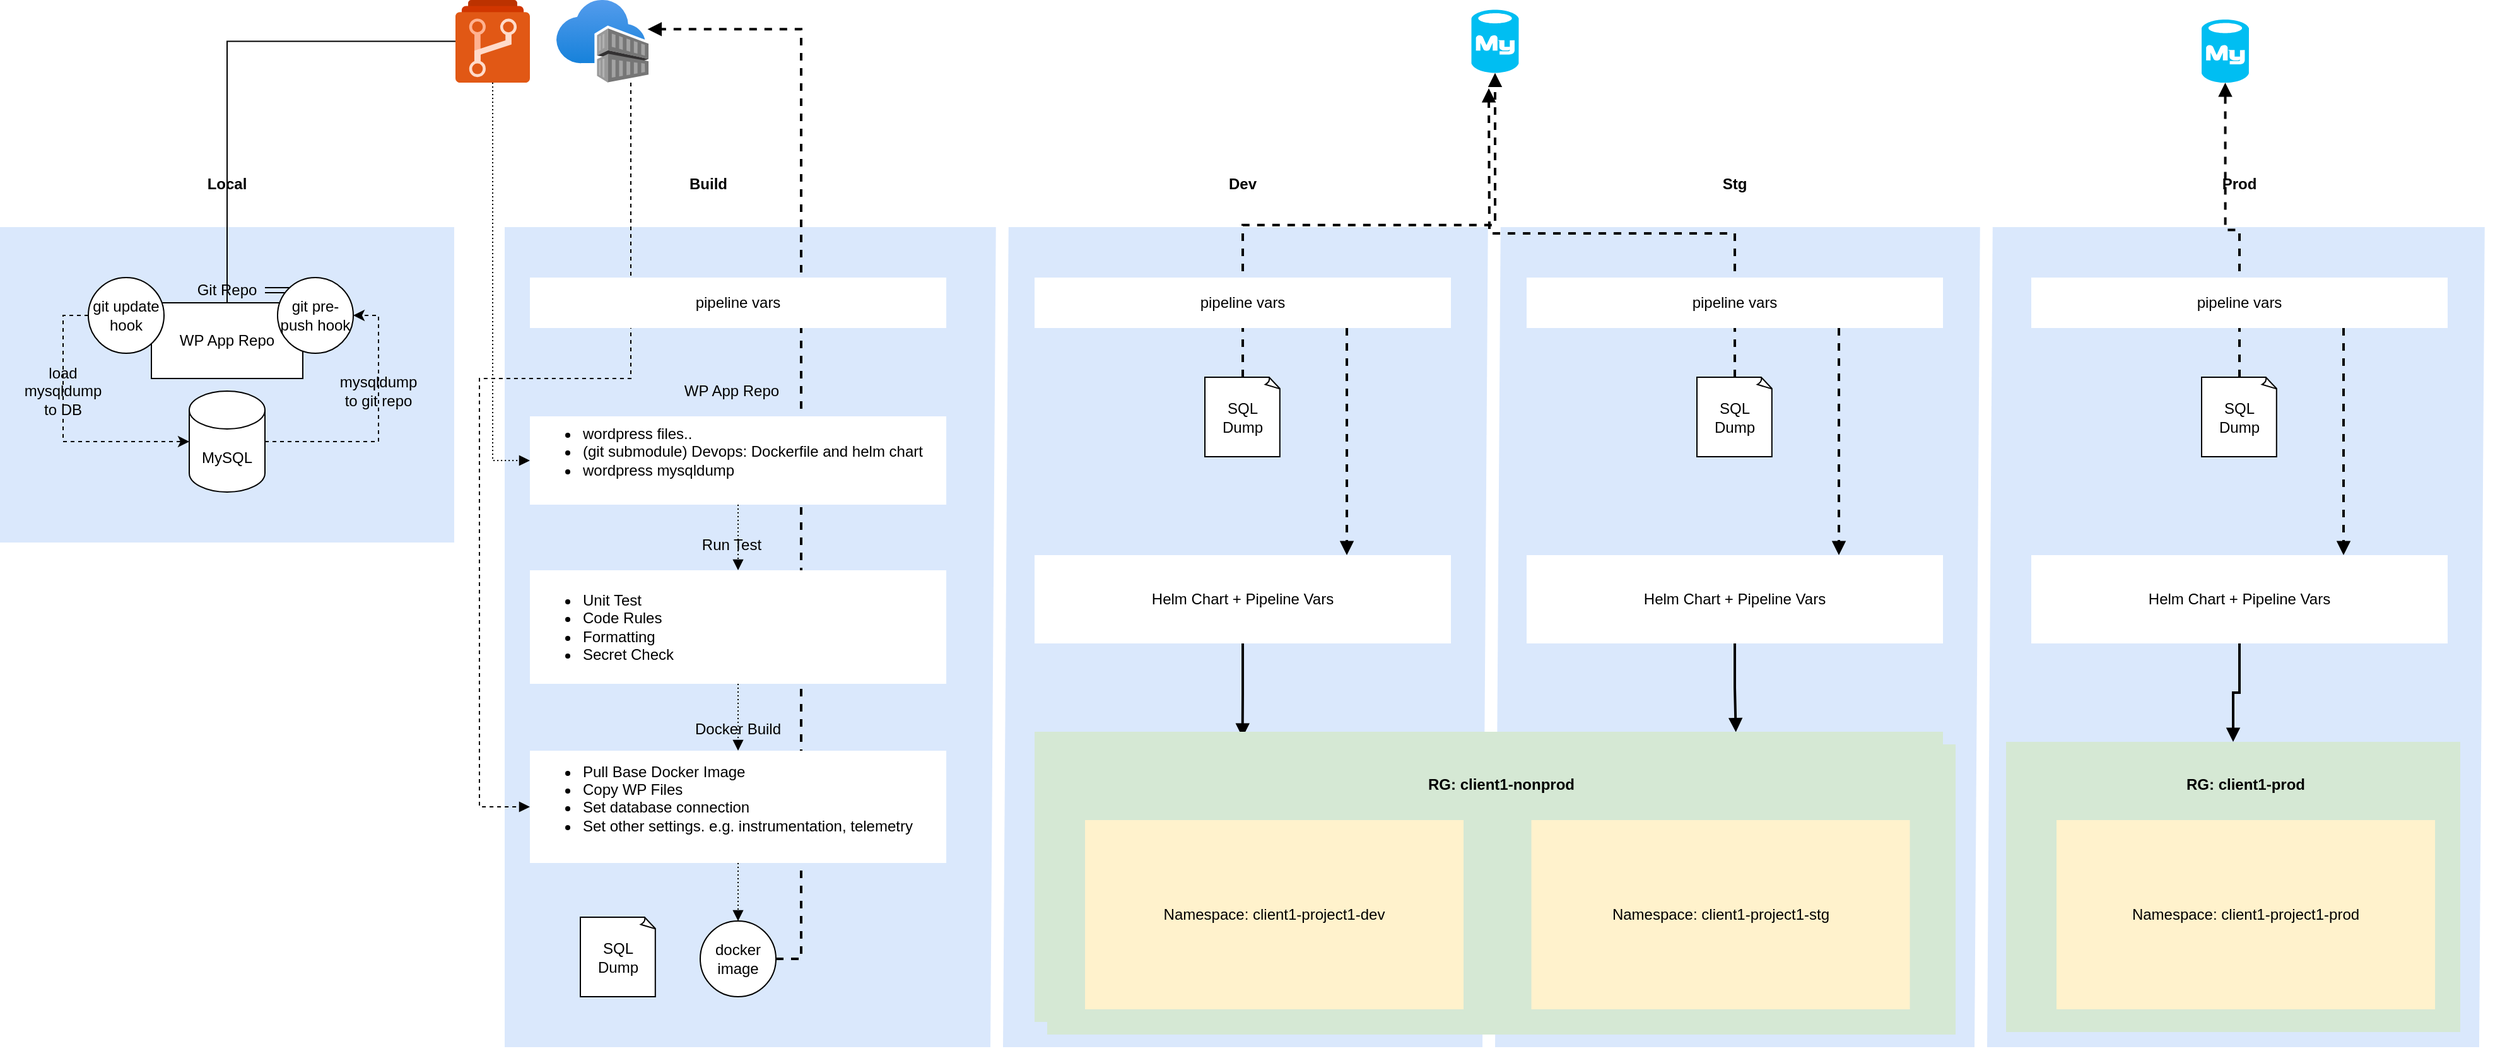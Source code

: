 <mxfile version="13.10.4" type="github">
  <diagram id="VkWiQgKyTVFQmq3Agn1a" name="Page-1">
    <mxGraphModel dx="2201" dy="844" grid="1" gridSize="10" guides="1" tooltips="1" connect="1" arrows="1" fold="1" page="1" pageScale="1" pageWidth="850" pageHeight="1100" math="0" shadow="0">
      <root>
        <mxCell id="0" />
        <mxCell id="1" parent="0" />
        <mxCell id="SQHUohOvqXXeoGCL0_S1-23" value="" style="rounded=0;whiteSpace=wrap;html=1;fillColor=#dae8fc;strokeColor=none;" vertex="1" parent="1">
          <mxGeometry x="-10" y="400" width="360" height="250" as="geometry" />
        </mxCell>
        <mxCell id="SQHUohOvqXXeoGCL0_S1-17" style="edgeStyle=orthogonalEdgeStyle;rounded=0;orthogonalLoop=1;jettySize=auto;html=1;entryX=1;entryY=0.5;entryDx=0;entryDy=0;dashed=1;" edge="1" parent="1" source="SQHUohOvqXXeoGCL0_S1-1" target="SQHUohOvqXXeoGCL0_S1-6">
          <mxGeometry relative="1" as="geometry" />
        </mxCell>
        <mxCell id="SQHUohOvqXXeoGCL0_S1-1" value="MySQL" style="shape=cylinder3;whiteSpace=wrap;html=1;boundedLbl=1;backgroundOutline=1;size=15;" vertex="1" parent="1">
          <mxGeometry x="140" y="530" width="60" height="80" as="geometry" />
        </mxCell>
        <mxCell id="SQHUohOvqXXeoGCL0_S1-3" value="WP App Repo" style="rounded=0;whiteSpace=wrap;html=1;" vertex="1" parent="1">
          <mxGeometry x="110" y="460" width="120" height="60" as="geometry" />
        </mxCell>
        <mxCell id="SQHUohOvqXXeoGCL0_S1-16" style="edgeStyle=orthogonalEdgeStyle;rounded=0;orthogonalLoop=1;jettySize=auto;html=1;entryX=0;entryY=0.5;entryDx=0;entryDy=0;entryPerimeter=0;dashed=1;exitX=0;exitY=0.5;exitDx=0;exitDy=0;" edge="1" parent="1" source="SQHUohOvqXXeoGCL0_S1-4" target="SQHUohOvqXXeoGCL0_S1-1">
          <mxGeometry relative="1" as="geometry" />
        </mxCell>
        <mxCell id="SQHUohOvqXXeoGCL0_S1-4" value="git update hook" style="ellipse;whiteSpace=wrap;html=1;aspect=fixed;" vertex="1" parent="1">
          <mxGeometry x="60" y="440" width="60" height="60" as="geometry" />
        </mxCell>
        <mxCell id="SQHUohOvqXXeoGCL0_S1-45" value="" style="edgeStyle=orthogonalEdgeStyle;shape=link;rounded=0;orthogonalLoop=1;jettySize=auto;html=1;endArrow=none;endFill=0;" edge="1" parent="1" source="SQHUohOvqXXeoGCL0_S1-5" target="SQHUohOvqXXeoGCL0_S1-6">
          <mxGeometry relative="1" as="geometry" />
        </mxCell>
        <mxCell id="SQHUohOvqXXeoGCL0_S1-5" value="Git Repo" style="text;html=1;strokeColor=none;fillColor=none;align=center;verticalAlign=middle;whiteSpace=wrap;rounded=0;" vertex="1" parent="1">
          <mxGeometry x="140" y="440" width="60" height="20" as="geometry" />
        </mxCell>
        <mxCell id="SQHUohOvqXXeoGCL0_S1-6" value="git pre-push hook" style="ellipse;whiteSpace=wrap;html=1;aspect=fixed;" vertex="1" parent="1">
          <mxGeometry x="210" y="440" width="60" height="60" as="geometry" />
        </mxCell>
        <mxCell id="SQHUohOvqXXeoGCL0_S1-13" value="mysqldump to git repo" style="text;html=1;strokeColor=none;fillColor=none;align=center;verticalAlign=middle;whiteSpace=wrap;rounded=0;" vertex="1" parent="1">
          <mxGeometry x="260" y="520" width="60" height="20" as="geometry" />
        </mxCell>
        <mxCell id="SQHUohOvqXXeoGCL0_S1-21" value="load mysqldump to DB" style="text;html=1;strokeColor=none;fillColor=none;align=center;verticalAlign=middle;whiteSpace=wrap;rounded=0;" vertex="1" parent="1">
          <mxGeometry x="10" y="520" width="60" height="20" as="geometry" />
        </mxCell>
        <mxCell id="SQHUohOvqXXeoGCL0_S1-24" value="&lt;b&gt;Local&lt;/b&gt;" style="text;html=1;strokeColor=none;fillColor=none;align=center;verticalAlign=middle;whiteSpace=wrap;rounded=0;" vertex="1" parent="1">
          <mxGeometry x="140" y="356" width="60" height="20" as="geometry" />
        </mxCell>
        <mxCell id="SQHUohOvqXXeoGCL0_S1-31" style="edgeStyle=orthogonalEdgeStyle;rounded=0;orthogonalLoop=1;jettySize=auto;html=1;entryX=0.5;entryY=0;entryDx=0;entryDy=0;endArrow=none;endFill=0;" edge="1" parent="1" source="SQHUohOvqXXeoGCL0_S1-25" target="SQHUohOvqXXeoGCL0_S1-3">
          <mxGeometry relative="1" as="geometry" />
        </mxCell>
        <mxCell id="SQHUohOvqXXeoGCL0_S1-25" value="" style="aspect=fixed;html=1;points=[];align=center;image;fontSize=12;image=img/lib/mscae/Azure_Repos.svg;" vertex="1" parent="1">
          <mxGeometry x="351" y="220" width="59" height="65.56" as="geometry" />
        </mxCell>
        <mxCell id="SQHUohOvqXXeoGCL0_S1-27" value="" style="rounded=0;whiteSpace=wrap;html=1;fillColor=#dae8fc;strokeColor=none;" vertex="1" parent="1">
          <mxGeometry x="390" y="400" width="1570" height="650" as="geometry" />
        </mxCell>
        <mxCell id="SQHUohOvqXXeoGCL0_S1-64" style="edgeStyle=orthogonalEdgeStyle;rounded=0;orthogonalLoop=1;jettySize=auto;html=1;entryX=0;entryY=0.5;entryDx=0;entryDy=0;startArrow=none;startFill=0;endArrow=block;endFill=1;dashed=1;" edge="1" parent="1" source="SQHUohOvqXXeoGCL0_S1-29" target="SQHUohOvqXXeoGCL0_S1-51">
          <mxGeometry relative="1" as="geometry">
            <Array as="points">
              <mxPoint x="490" y="253" />
              <mxPoint x="490" y="520" />
              <mxPoint x="370" y="520" />
              <mxPoint x="370" y="859" />
            </Array>
          </mxGeometry>
        </mxCell>
        <mxCell id="SQHUohOvqXXeoGCL0_S1-29" value="" style="aspect=fixed;html=1;points=[];align=center;image;fontSize=12;image=img/lib/azure2/containers/Container_Registries.svg;" vertex="1" parent="1">
          <mxGeometry x="431" y="220" width="73.08" height="65.56" as="geometry" />
        </mxCell>
        <mxCell id="SQHUohOvqXXeoGCL0_S1-33" value="&lt;b&gt;Build&lt;/b&gt;" style="text;html=1;strokeColor=none;fillColor=none;align=center;verticalAlign=middle;whiteSpace=wrap;rounded=0;" vertex="1" parent="1">
          <mxGeometry x="500" y="356" width="103.08" height="20" as="geometry" />
        </mxCell>
        <mxCell id="SQHUohOvqXXeoGCL0_S1-34" value="&lt;b&gt;Dev&lt;/b&gt;" style="text;html=1;strokeColor=none;fillColor=none;align=center;verticalAlign=middle;whiteSpace=wrap;rounded=0;" vertex="1" parent="1">
          <mxGeometry x="945" y="356" width="60" height="20" as="geometry" />
        </mxCell>
        <mxCell id="SQHUohOvqXXeoGCL0_S1-59" style="edgeStyle=orthogonalEdgeStyle;rounded=0;orthogonalLoop=1;jettySize=auto;html=1;exitX=0.5;exitY=1;exitDx=0;exitDy=0;entryX=0.5;entryY=0;entryDx=0;entryDy=0;dashed=1;dashPattern=1 2;startArrow=none;startFill=0;endArrow=block;endFill=1;" edge="1" parent="1" source="SQHUohOvqXXeoGCL0_S1-44" target="SQHUohOvqXXeoGCL0_S1-54">
          <mxGeometry relative="1" as="geometry" />
        </mxCell>
        <mxCell id="SQHUohOvqXXeoGCL0_S1-46" value="WP App Repo" style="text;html=1;strokeColor=none;fillColor=none;align=center;verticalAlign=middle;whiteSpace=wrap;rounded=0;" vertex="1" parent="1">
          <mxGeometry x="400" y="520" width="340" height="20" as="geometry" />
        </mxCell>
        <mxCell id="SQHUohOvqXXeoGCL0_S1-49" value="" style="endArrow=none;html=1;strokeWidth=10;entryX=0.432;entryY=0;entryDx=0;entryDy=0;entryPerimeter=0;exitX=0.429;exitY=1;exitDx=0;exitDy=0;exitPerimeter=0;strokeColor=#FFFFFF;" edge="1" parent="1">
          <mxGeometry width="50" height="50" relative="1" as="geometry">
            <mxPoint x="780.0" y="1050" as="sourcePoint" />
            <mxPoint x="784.38" y="400" as="targetPoint" />
          </mxGeometry>
        </mxCell>
        <mxCell id="SQHUohOvqXXeoGCL0_S1-62" style="edgeStyle=orthogonalEdgeStyle;rounded=0;orthogonalLoop=1;jettySize=auto;html=1;exitX=0.5;exitY=1;exitDx=0;exitDy=0;entryX=0.5;entryY=0;entryDx=0;entryDy=0;dashed=1;dashPattern=1 2;startArrow=none;startFill=0;endArrow=block;endFill=1;" edge="1" parent="1" source="SQHUohOvqXXeoGCL0_S1-51" target="SQHUohOvqXXeoGCL0_S1-57">
          <mxGeometry relative="1" as="geometry" />
        </mxCell>
        <mxCell id="SQHUohOvqXXeoGCL0_S1-52" value="Docker Build" style="text;html=1;strokeColor=none;fillColor=none;align=center;verticalAlign=middle;whiteSpace=wrap;rounded=0;" vertex="1" parent="1">
          <mxGeometry x="420" y="788" width="310" height="20" as="geometry" />
        </mxCell>
        <mxCell id="SQHUohOvqXXeoGCL0_S1-61" style="edgeStyle=orthogonalEdgeStyle;rounded=0;orthogonalLoop=1;jettySize=auto;html=1;exitX=0.5;exitY=1;exitDx=0;exitDy=0;dashed=1;dashPattern=1 2;startArrow=none;startFill=0;endArrow=block;endFill=1;" edge="1" parent="1" source="SQHUohOvqXXeoGCL0_S1-54" target="SQHUohOvqXXeoGCL0_S1-51">
          <mxGeometry relative="1" as="geometry" />
        </mxCell>
        <mxCell id="SQHUohOvqXXeoGCL0_S1-55" value="Run Test" style="text;html=1;strokeColor=none;fillColor=none;align=center;verticalAlign=middle;whiteSpace=wrap;rounded=0;" vertex="1" parent="1">
          <mxGeometry x="400" y="642" width="340" height="20" as="geometry" />
        </mxCell>
        <mxCell id="SQHUohOvqXXeoGCL0_S1-81" style="edgeStyle=orthogonalEdgeStyle;rounded=0;orthogonalLoop=1;jettySize=auto;html=1;exitX=1;exitY=0.5;exitDx=0;exitDy=0;entryX=0.989;entryY=0.353;entryDx=0;entryDy=0;entryPerimeter=0;startArrow=none;startFill=0;endArrow=block;endFill=1;strokeColor=#000000;strokeWidth=2;dashed=1;" edge="1" parent="1" source="SQHUohOvqXXeoGCL0_S1-57" target="SQHUohOvqXXeoGCL0_S1-29">
          <mxGeometry relative="1" as="geometry" />
        </mxCell>
        <mxCell id="SQHUohOvqXXeoGCL0_S1-57" value="docker image" style="ellipse;whiteSpace=wrap;html=1;aspect=fixed;" vertex="1" parent="1">
          <mxGeometry x="545" y="950" width="60" height="60" as="geometry" />
        </mxCell>
        <mxCell id="SQHUohOvqXXeoGCL0_S1-58" style="edgeStyle=orthogonalEdgeStyle;rounded=0;orthogonalLoop=1;jettySize=auto;html=1;entryX=0;entryY=0.5;entryDx=0;entryDy=0;dashed=1;dashPattern=1 2;startArrow=none;startFill=0;endArrow=block;endFill=1;" edge="1" parent="1" source="SQHUohOvqXXeoGCL0_S1-25" target="SQHUohOvqXXeoGCL0_S1-44">
          <mxGeometry relative="1" as="geometry" />
        </mxCell>
        <mxCell id="SQHUohOvqXXeoGCL0_S1-84" style="edgeStyle=orthogonalEdgeStyle;rounded=0;orthogonalLoop=1;jettySize=auto;html=1;exitX=0.75;exitY=1;exitDx=0;exitDy=0;entryX=0.75;entryY=0;entryDx=0;entryDy=0;dashed=1;startArrow=none;startFill=0;endArrow=block;endFill=1;strokeColor=#000000;strokeWidth=2;" edge="1" parent="1" source="SQHUohOvqXXeoGCL0_S1-70" target="SQHUohOvqXXeoGCL0_S1-77">
          <mxGeometry relative="1" as="geometry" />
        </mxCell>
        <mxCell id="SQHUohOvqXXeoGCL0_S1-71" value="" style="endArrow=none;html=1;strokeWidth=10;entryX=0.432;entryY=0;entryDx=0;entryDy=0;entryPerimeter=0;exitX=0.429;exitY=1;exitDx=0;exitDy=0;exitPerimeter=0;strokeColor=#FFFFFF;" edge="1" parent="1">
          <mxGeometry width="50" height="50" relative="1" as="geometry">
            <mxPoint x="1170" y="1050" as="sourcePoint" />
            <mxPoint x="1174.38" y="400" as="targetPoint" />
          </mxGeometry>
        </mxCell>
        <mxCell id="SQHUohOvqXXeoGCL0_S1-73" value="SQL Dump" style="whiteSpace=wrap;html=1;shape=mxgraph.basic.document" vertex="1" parent="1">
          <mxGeometry x="450" y="947" width="60" height="63" as="geometry" />
        </mxCell>
        <mxCell id="SQHUohOvqXXeoGCL0_S1-123" style="edgeStyle=orthogonalEdgeStyle;rounded=0;orthogonalLoop=1;jettySize=auto;html=1;exitX=0.5;exitY=1;exitDx=0;exitDy=0;entryX=0.215;entryY=-0.024;entryDx=0;entryDy=0;entryPerimeter=0;startArrow=none;startFill=0;endArrow=block;endFill=1;strokeColor=#000000;strokeWidth=2;" edge="1" parent="1" source="SQHUohOvqXXeoGCL0_S1-77" target="SQHUohOvqXXeoGCL0_S1-115">
          <mxGeometry relative="1" as="geometry" />
        </mxCell>
        <mxCell id="SQHUohOvqXXeoGCL0_S1-77" value="Helm Chart + Pipeline Vars" style="rounded=0;whiteSpace=wrap;html=1;strokeColor=none;" vertex="1" parent="1">
          <mxGeometry x="810" y="660" width="330" height="70" as="geometry" />
        </mxCell>
        <mxCell id="SQHUohOvqXXeoGCL0_S1-76" value="" style="verticalLabelPosition=bottom;html=1;verticalAlign=top;align=center;strokeColor=none;fillColor=#00BEF2;shape=mxgraph.azure.mysql_database;" vertex="1" parent="1">
          <mxGeometry x="1156.25" y="227.78" width="37.5" height="50" as="geometry" />
        </mxCell>
        <mxCell id="SQHUohOvqXXeoGCL0_S1-36" value="&lt;span&gt;pipeline vars&lt;/span&gt;" style="rounded=0;whiteSpace=wrap;html=1;strokeColor=none;" vertex="1" parent="1">
          <mxGeometry x="410" y="440" width="330" height="40" as="geometry" />
        </mxCell>
        <mxCell id="SQHUohOvqXXeoGCL0_S1-54" value="&lt;div&gt;&lt;ul&gt;&lt;li&gt;Unit Test&lt;/li&gt;&lt;li&gt;Code Rules&lt;/li&gt;&lt;li&gt;Formatting&lt;/li&gt;&lt;li&gt;Secret Check&lt;/li&gt;&lt;/ul&gt;&lt;/div&gt;" style="rounded=0;whiteSpace=wrap;html=1;strokeColor=none;align=left;" vertex="1" parent="1">
          <mxGeometry x="410" y="672" width="330" height="90" as="geometry" />
        </mxCell>
        <mxCell id="SQHUohOvqXXeoGCL0_S1-44" value="&lt;div&gt;&lt;ul&gt;&lt;li&gt;wordpress files..&lt;br&gt;&lt;/li&gt;&lt;li&gt;(git submodule) Devops: Dockerfile and helm chart&lt;/li&gt;&lt;li&gt;wordpress mysqldump&lt;/li&gt;&lt;/ul&gt;&lt;/div&gt;&lt;div&gt;&lt;br&gt;&lt;/div&gt;" style="rounded=0;whiteSpace=wrap;html=1;strokeColor=none;align=left;" vertex="1" parent="1">
          <mxGeometry x="410" y="550" width="330" height="70" as="geometry" />
        </mxCell>
        <mxCell id="SQHUohOvqXXeoGCL0_S1-51" value="&lt;div&gt;&lt;ul&gt;&lt;li&gt;Pull Base Docker Image&lt;br&gt;&lt;/li&gt;&lt;li&gt;Copy WP Files&amp;nbsp;&lt;/li&gt;&lt;li&gt;Set database connection&lt;/li&gt;&lt;li&gt;Set other settings. e.g. instrumentation, telemetry&lt;/li&gt;&lt;/ul&gt;&lt;/div&gt;&lt;div&gt;&lt;br&gt;&lt;/div&gt;" style="rounded=0;whiteSpace=wrap;html=1;strokeColor=none;align=left;" vertex="1" parent="1">
          <mxGeometry x="410" y="815" width="330" height="89" as="geometry" />
        </mxCell>
        <mxCell id="SQHUohOvqXXeoGCL0_S1-101" style="edgeStyle=orthogonalEdgeStyle;rounded=0;orthogonalLoop=1;jettySize=auto;html=1;exitX=0.5;exitY=0;exitDx=0;exitDy=0;exitPerimeter=0;entryX=0.5;entryY=1;entryDx=0;entryDy=0;entryPerimeter=0;dashed=1;startArrow=none;startFill=0;endArrow=block;endFill=1;strokeColor=#000000;strokeWidth=2;" edge="1" parent="1" source="SQHUohOvqXXeoGCL0_S1-82" target="SQHUohOvqXXeoGCL0_S1-76">
          <mxGeometry relative="1" as="geometry" />
        </mxCell>
        <mxCell id="SQHUohOvqXXeoGCL0_S1-82" value="SQL Dump" style="whiteSpace=wrap;html=1;shape=mxgraph.basic.document" vertex="1" parent="1">
          <mxGeometry x="945" y="519" width="60" height="63" as="geometry" />
        </mxCell>
        <mxCell id="SQHUohOvqXXeoGCL0_S1-85" value="&lt;b&gt;Stg&lt;/b&gt;" style="text;html=1;strokeColor=none;fillColor=none;align=center;verticalAlign=middle;whiteSpace=wrap;rounded=0;" vertex="1" parent="1">
          <mxGeometry x="1335" y="356" width="60" height="20" as="geometry" />
        </mxCell>
        <mxCell id="SQHUohOvqXXeoGCL0_S1-86" style="edgeStyle=orthogonalEdgeStyle;rounded=0;orthogonalLoop=1;jettySize=auto;html=1;exitX=0.75;exitY=1;exitDx=0;exitDy=0;entryX=0.75;entryY=0;entryDx=0;entryDy=0;dashed=1;startArrow=none;startFill=0;endArrow=block;endFill=1;strokeColor=#000000;strokeWidth=2;" edge="1" parent="1" source="SQHUohOvqXXeoGCL0_S1-87" target="SQHUohOvqXXeoGCL0_S1-89">
          <mxGeometry relative="1" as="geometry" />
        </mxCell>
        <mxCell id="SQHUohOvqXXeoGCL0_S1-88" value="" style="endArrow=none;html=1;strokeWidth=10;entryX=0.432;entryY=0;entryDx=0;entryDy=0;entryPerimeter=0;exitX=0.429;exitY=1;exitDx=0;exitDy=0;exitPerimeter=0;strokeColor=#FFFFFF;" edge="1" parent="1">
          <mxGeometry width="50" height="50" relative="1" as="geometry">
            <mxPoint x="1560" y="1050" as="sourcePoint" />
            <mxPoint x="1564.38" y="400" as="targetPoint" />
          </mxGeometry>
        </mxCell>
        <mxCell id="SQHUohOvqXXeoGCL0_S1-124" style="edgeStyle=orthogonalEdgeStyle;rounded=0;orthogonalLoop=1;jettySize=auto;html=1;exitX=0.5;exitY=1;exitDx=0;exitDy=0;entryX=0.772;entryY=0.001;entryDx=0;entryDy=0;entryPerimeter=0;startArrow=none;startFill=0;endArrow=block;endFill=1;strokeColor=#000000;strokeWidth=2;" edge="1" parent="1" source="SQHUohOvqXXeoGCL0_S1-89" target="SQHUohOvqXXeoGCL0_S1-105">
          <mxGeometry relative="1" as="geometry" />
        </mxCell>
        <mxCell id="SQHUohOvqXXeoGCL0_S1-89" value="Helm Chart + Pipeline Vars" style="rounded=0;whiteSpace=wrap;html=1;strokeColor=none;" vertex="1" parent="1">
          <mxGeometry x="1200" y="660" width="330" height="70" as="geometry" />
        </mxCell>
        <mxCell id="SQHUohOvqXXeoGCL0_S1-102" style="edgeStyle=orthogonalEdgeStyle;rounded=0;orthogonalLoop=1;jettySize=auto;html=1;exitX=0.5;exitY=0;exitDx=0;exitDy=0;exitPerimeter=0;dashed=1;startArrow=none;startFill=0;endArrow=block;endFill=1;strokeColor=#000000;strokeWidth=2;" edge="1" parent="1" source="SQHUohOvqXXeoGCL0_S1-90">
          <mxGeometry relative="1" as="geometry">
            <mxPoint x="1170" y="290" as="targetPoint" />
          </mxGeometry>
        </mxCell>
        <mxCell id="SQHUohOvqXXeoGCL0_S1-90" value="SQL Dump" style="whiteSpace=wrap;html=1;shape=mxgraph.basic.document" vertex="1" parent="1">
          <mxGeometry x="1335" y="519" width="60" height="63" as="geometry" />
        </mxCell>
        <mxCell id="SQHUohOvqXXeoGCL0_S1-91" value="&lt;b&gt;Prod&lt;/b&gt;" style="text;html=1;strokeColor=none;fillColor=none;align=center;verticalAlign=middle;whiteSpace=wrap;rounded=0;" vertex="1" parent="1">
          <mxGeometry x="1735" y="356" width="60" height="20" as="geometry" />
        </mxCell>
        <mxCell id="SQHUohOvqXXeoGCL0_S1-92" style="edgeStyle=orthogonalEdgeStyle;rounded=0;orthogonalLoop=1;jettySize=auto;html=1;exitX=0.75;exitY=1;exitDx=0;exitDy=0;entryX=0.75;entryY=0;entryDx=0;entryDy=0;dashed=1;startArrow=none;startFill=0;endArrow=block;endFill=1;strokeColor=#000000;strokeWidth=2;" edge="1" parent="1" source="SQHUohOvqXXeoGCL0_S1-93" target="SQHUohOvqXXeoGCL0_S1-95">
          <mxGeometry relative="1" as="geometry" />
        </mxCell>
        <mxCell id="SQHUohOvqXXeoGCL0_S1-94" value="" style="endArrow=none;html=1;strokeWidth=10;entryX=0.432;entryY=0;entryDx=0;entryDy=0;entryPerimeter=0;exitX=0.429;exitY=1;exitDx=0;exitDy=0;exitPerimeter=0;strokeColor=#FFFFFF;" edge="1" parent="1">
          <mxGeometry width="50" height="50" relative="1" as="geometry">
            <mxPoint x="1960" y="1050" as="sourcePoint" />
            <mxPoint x="1964.38" y="400" as="targetPoint" />
          </mxGeometry>
        </mxCell>
        <mxCell id="SQHUohOvqXXeoGCL0_S1-125" style="edgeStyle=orthogonalEdgeStyle;rounded=0;orthogonalLoop=1;jettySize=auto;html=1;exitX=0.5;exitY=1;exitDx=0;exitDy=0;entryX=0.5;entryY=0;entryDx=0;entryDy=0;startArrow=none;startFill=0;endArrow=block;endFill=1;strokeColor=#000000;strokeWidth=2;" edge="1" parent="1" source="SQHUohOvqXXeoGCL0_S1-95" target="SQHUohOvqXXeoGCL0_S1-120">
          <mxGeometry relative="1" as="geometry" />
        </mxCell>
        <mxCell id="SQHUohOvqXXeoGCL0_S1-95" value="Helm Chart + Pipeline Vars" style="rounded=0;whiteSpace=wrap;html=1;strokeColor=none;" vertex="1" parent="1">
          <mxGeometry x="1600" y="660" width="330" height="70" as="geometry" />
        </mxCell>
        <mxCell id="SQHUohOvqXXeoGCL0_S1-104" style="edgeStyle=orthogonalEdgeStyle;rounded=0;orthogonalLoop=1;jettySize=auto;html=1;exitX=0.5;exitY=0;exitDx=0;exitDy=0;exitPerimeter=0;entryX=0.5;entryY=1;entryDx=0;entryDy=0;entryPerimeter=0;dashed=1;startArrow=none;startFill=0;endArrow=block;endFill=1;strokeColor=#000000;strokeWidth=2;" edge="1" parent="1" source="SQHUohOvqXXeoGCL0_S1-96" target="SQHUohOvqXXeoGCL0_S1-100">
          <mxGeometry relative="1" as="geometry" />
        </mxCell>
        <mxCell id="SQHUohOvqXXeoGCL0_S1-96" value="SQL Dump" style="whiteSpace=wrap;html=1;shape=mxgraph.basic.document" vertex="1" parent="1">
          <mxGeometry x="1735" y="519" width="60" height="63" as="geometry" />
        </mxCell>
        <mxCell id="SQHUohOvqXXeoGCL0_S1-100" value="" style="verticalLabelPosition=bottom;html=1;verticalAlign=top;align=center;strokeColor=none;fillColor=#00BEF2;shape=mxgraph.azure.mysql_database;" vertex="1" parent="1">
          <mxGeometry x="1735" y="235.56" width="37.5" height="50" as="geometry" />
        </mxCell>
        <mxCell id="SQHUohOvqXXeoGCL0_S1-87" value="&lt;span&gt;pipeline vars&lt;/span&gt;" style="rounded=0;whiteSpace=wrap;html=1;strokeColor=none;" vertex="1" parent="1">
          <mxGeometry x="1200" y="440" width="330" height="40" as="geometry" />
        </mxCell>
        <mxCell id="SQHUohOvqXXeoGCL0_S1-93" value="&lt;span&gt;pipeline vars&lt;/span&gt;" style="rounded=0;whiteSpace=wrap;html=1;strokeColor=none;" vertex="1" parent="1">
          <mxGeometry x="1600" y="440" width="330" height="40" as="geometry" />
        </mxCell>
        <mxCell id="SQHUohOvqXXeoGCL0_S1-70" value="&lt;span&gt;pipeline vars&lt;/span&gt;" style="rounded=0;whiteSpace=wrap;html=1;strokeColor=none;" vertex="1" parent="1">
          <mxGeometry x="810" y="440" width="330" height="40" as="geometry" />
        </mxCell>
        <mxCell id="SQHUohOvqXXeoGCL0_S1-105" value="" style="rounded=0;whiteSpace=wrap;html=1;fillColor=#d5e8d4;strokeColor=none;" vertex="1" parent="1">
          <mxGeometry x="810" y="800" width="720" height="230" as="geometry" />
        </mxCell>
        <mxCell id="SQHUohOvqXXeoGCL0_S1-109" value="Namespace: client1-project1-dev" style="rounded=0;whiteSpace=wrap;html=1;fillColor=#fff2cc;strokeColor=none;" vertex="1" parent="1">
          <mxGeometry x="840" y="860" width="300" height="150" as="geometry" />
        </mxCell>
        <mxCell id="SQHUohOvqXXeoGCL0_S1-110" value="&lt;b&gt;RG: client1-nonprod&lt;/b&gt;" style="text;html=1;strokeColor=none;fillColor=none;align=center;verticalAlign=middle;whiteSpace=wrap;rounded=0;" vertex="1" parent="1">
          <mxGeometry x="1071.25" y="822" width="197.5" height="20" as="geometry" />
        </mxCell>
        <mxCell id="SQHUohOvqXXeoGCL0_S1-113" value="&lt;span&gt;Namespace: client1-project1-stg&lt;/span&gt;" style="rounded=0;whiteSpace=wrap;html=1;fillColor=#fff2cc;strokeColor=none;" vertex="1" parent="1">
          <mxGeometry x="1193.75" y="860" width="300" height="150" as="geometry" />
        </mxCell>
        <mxCell id="SQHUohOvqXXeoGCL0_S1-115" value="" style="rounded=0;whiteSpace=wrap;html=1;fillColor=#d5e8d4;strokeColor=none;" vertex="1" parent="1">
          <mxGeometry x="820" y="810" width="720" height="230" as="geometry" />
        </mxCell>
        <mxCell id="SQHUohOvqXXeoGCL0_S1-116" value="Namespace: client1-project1-dev" style="rounded=0;whiteSpace=wrap;html=1;fillColor=#fff2cc;strokeColor=none;" vertex="1" parent="1">
          <mxGeometry x="850" y="870" width="300" height="150" as="geometry" />
        </mxCell>
        <mxCell id="SQHUohOvqXXeoGCL0_S1-117" value="&lt;b&gt;RG: client1-nonprod&lt;/b&gt;" style="text;html=1;strokeColor=none;fillColor=none;align=center;verticalAlign=middle;whiteSpace=wrap;rounded=0;" vertex="1" parent="1">
          <mxGeometry x="1081.25" y="832" width="197.5" height="20" as="geometry" />
        </mxCell>
        <mxCell id="SQHUohOvqXXeoGCL0_S1-118" value="&lt;span&gt;Namespace: client1-project1-stg&lt;/span&gt;" style="rounded=0;whiteSpace=wrap;html=1;fillColor=#fff2cc;strokeColor=none;" vertex="1" parent="1">
          <mxGeometry x="1203.75" y="870" width="300" height="150" as="geometry" />
        </mxCell>
        <mxCell id="SQHUohOvqXXeoGCL0_S1-120" value="" style="rounded=0;whiteSpace=wrap;html=1;fillColor=#d5e8d4;strokeColor=none;" vertex="1" parent="1">
          <mxGeometry x="1580" y="808" width="360" height="230" as="geometry" />
        </mxCell>
        <mxCell id="SQHUohOvqXXeoGCL0_S1-121" value="&lt;span&gt;Namespace: client1-project1-prod&lt;/span&gt;" style="rounded=0;whiteSpace=wrap;html=1;fillColor=#fff2cc;strokeColor=none;" vertex="1" parent="1">
          <mxGeometry x="1620" y="870" width="300" height="150" as="geometry" />
        </mxCell>
        <mxCell id="SQHUohOvqXXeoGCL0_S1-122" value="&lt;b&gt;RG: client1-prod&lt;/b&gt;" style="text;html=1;strokeColor=none;fillColor=none;align=center;verticalAlign=middle;whiteSpace=wrap;rounded=0;" vertex="1" parent="1">
          <mxGeometry x="1671.25" y="832" width="197.5" height="20" as="geometry" />
        </mxCell>
      </root>
    </mxGraphModel>
  </diagram>
</mxfile>
